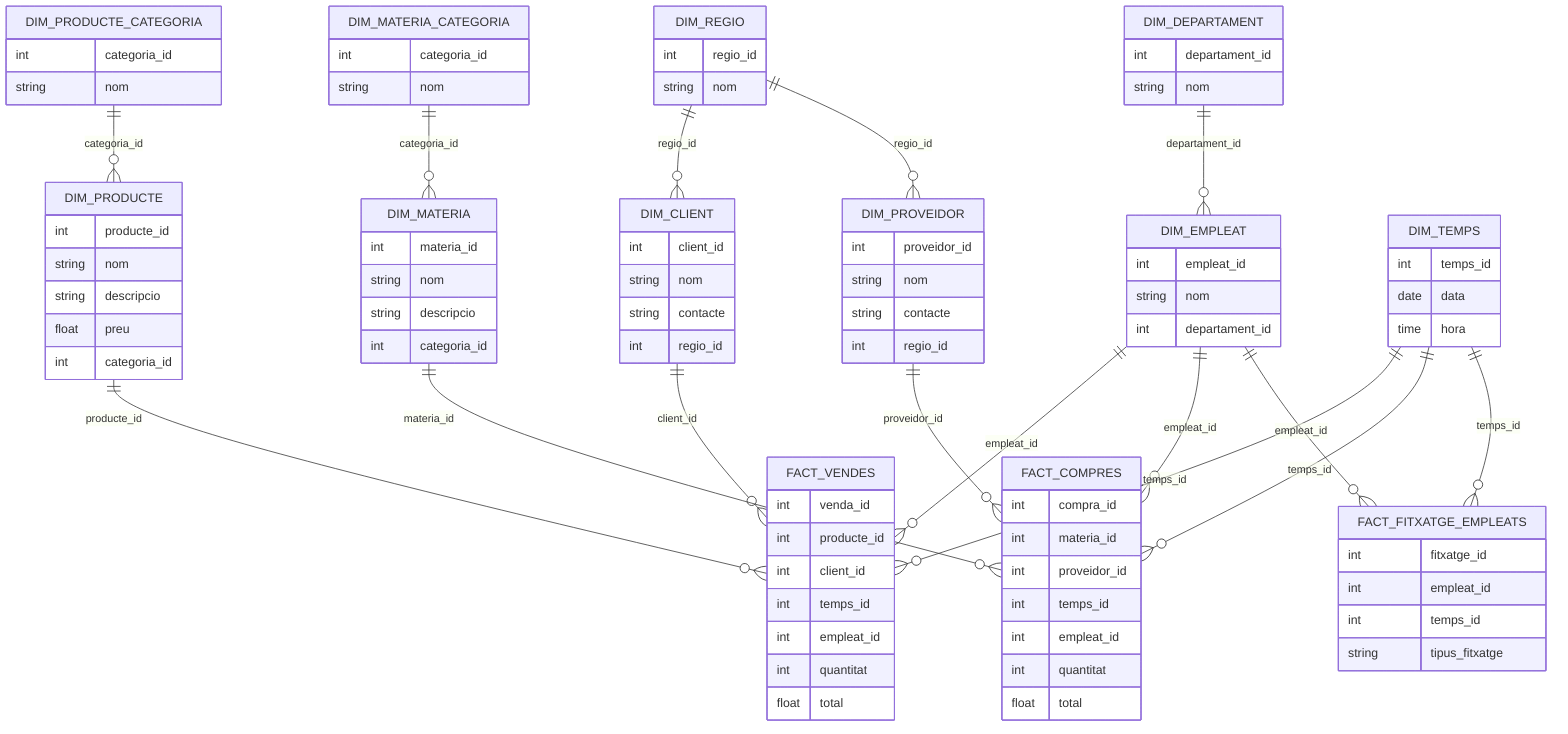 %%{init: {'er': { 'layoutDirection': 'LR' }}}%%
erDiagram
    DIM_PRODUCTE {
        int producte_id
        string nom
        string descripcio
        float preu
        int categoria_id
    }
    DIM_PRODUCTE_CATEGORIA {
        int categoria_id
        string nom
    }
    DIM_MATERIA {
        int materia_id
        string nom
        string descripcio
        int categoria_id
    }
    DIM_MATERIA_CATEGORIA {
        int categoria_id
        string nom
    }
    DIM_PROVEIDOR {
        int proveidor_id
        string nom
        string contacte
        int regio_id
    }
    DIM_CLIENT {
        int client_id
        string nom
        string contacte
        int regio_id
    }
    DIM_EMPLEAT {
        int empleat_id
        string nom
        int departament_id
    }
    DIM_DEPARTAMENT {
        int departament_id
        string nom
    }
    DIM_TEMPS {
        int temps_id
        date data
        time hora
    }
    DIM_REGIO {
        int regio_id
        string nom
    }
    FACT_VENDES {
        int venda_id
        int producte_id
        int client_id
        int temps_id
        int empleat_id
        int quantitat
        float total
    }
    FACT_COMPRES {
        int compra_id
        int materia_id
        int proveidor_id
        int temps_id
        int empleat_id
        int quantitat
        float total
    }
    FACT_FITXATGE_EMPLEATS {
        int fitxatge_id
        int empleat_id
        int temps_id
        string tipus_fitxatge
    }
    DIM_PRODUCTE ||--o{ FACT_VENDES : producte_id
    DIM_CLIENT ||--o{ FACT_VENDES : client_id
    DIM_TEMPS ||--o{ FACT_VENDES : temps_id
    DIM_EMPLEAT ||--o{ FACT_VENDES : empleat_id
    DIM_MATERIA ||--o{ FACT_COMPRES : materia_id
    DIM_PROVEIDOR ||--o{ FACT_COMPRES : proveidor_id
    DIM_TEMPS ||--o{ FACT_COMPRES : temps_id
    DIM_EMPLEAT ||--o{ FACT_COMPRES : empleat_id
    DIM_EMPLEAT ||--o{ FACT_FITXATGE_EMPLEATS : empleat_id
    DIM_TEMPS ||--o{ FACT_FITXATGE_EMPLEATS : temps_id
    DIM_PRODUCTE_CATEGORIA ||--o{ DIM_PRODUCTE : categoria_id
    DIM_MATERIA_CATEGORIA ||--o{ DIM_MATERIA : categoria_id
    DIM_DEPARTAMENT ||--o{ DIM_EMPLEAT : departament_id
    DIM_REGIO ||--o{ DIM_CLIENT : regio_id
    DIM_REGIO ||--o{ DIM_PROVEIDOR : regio_id